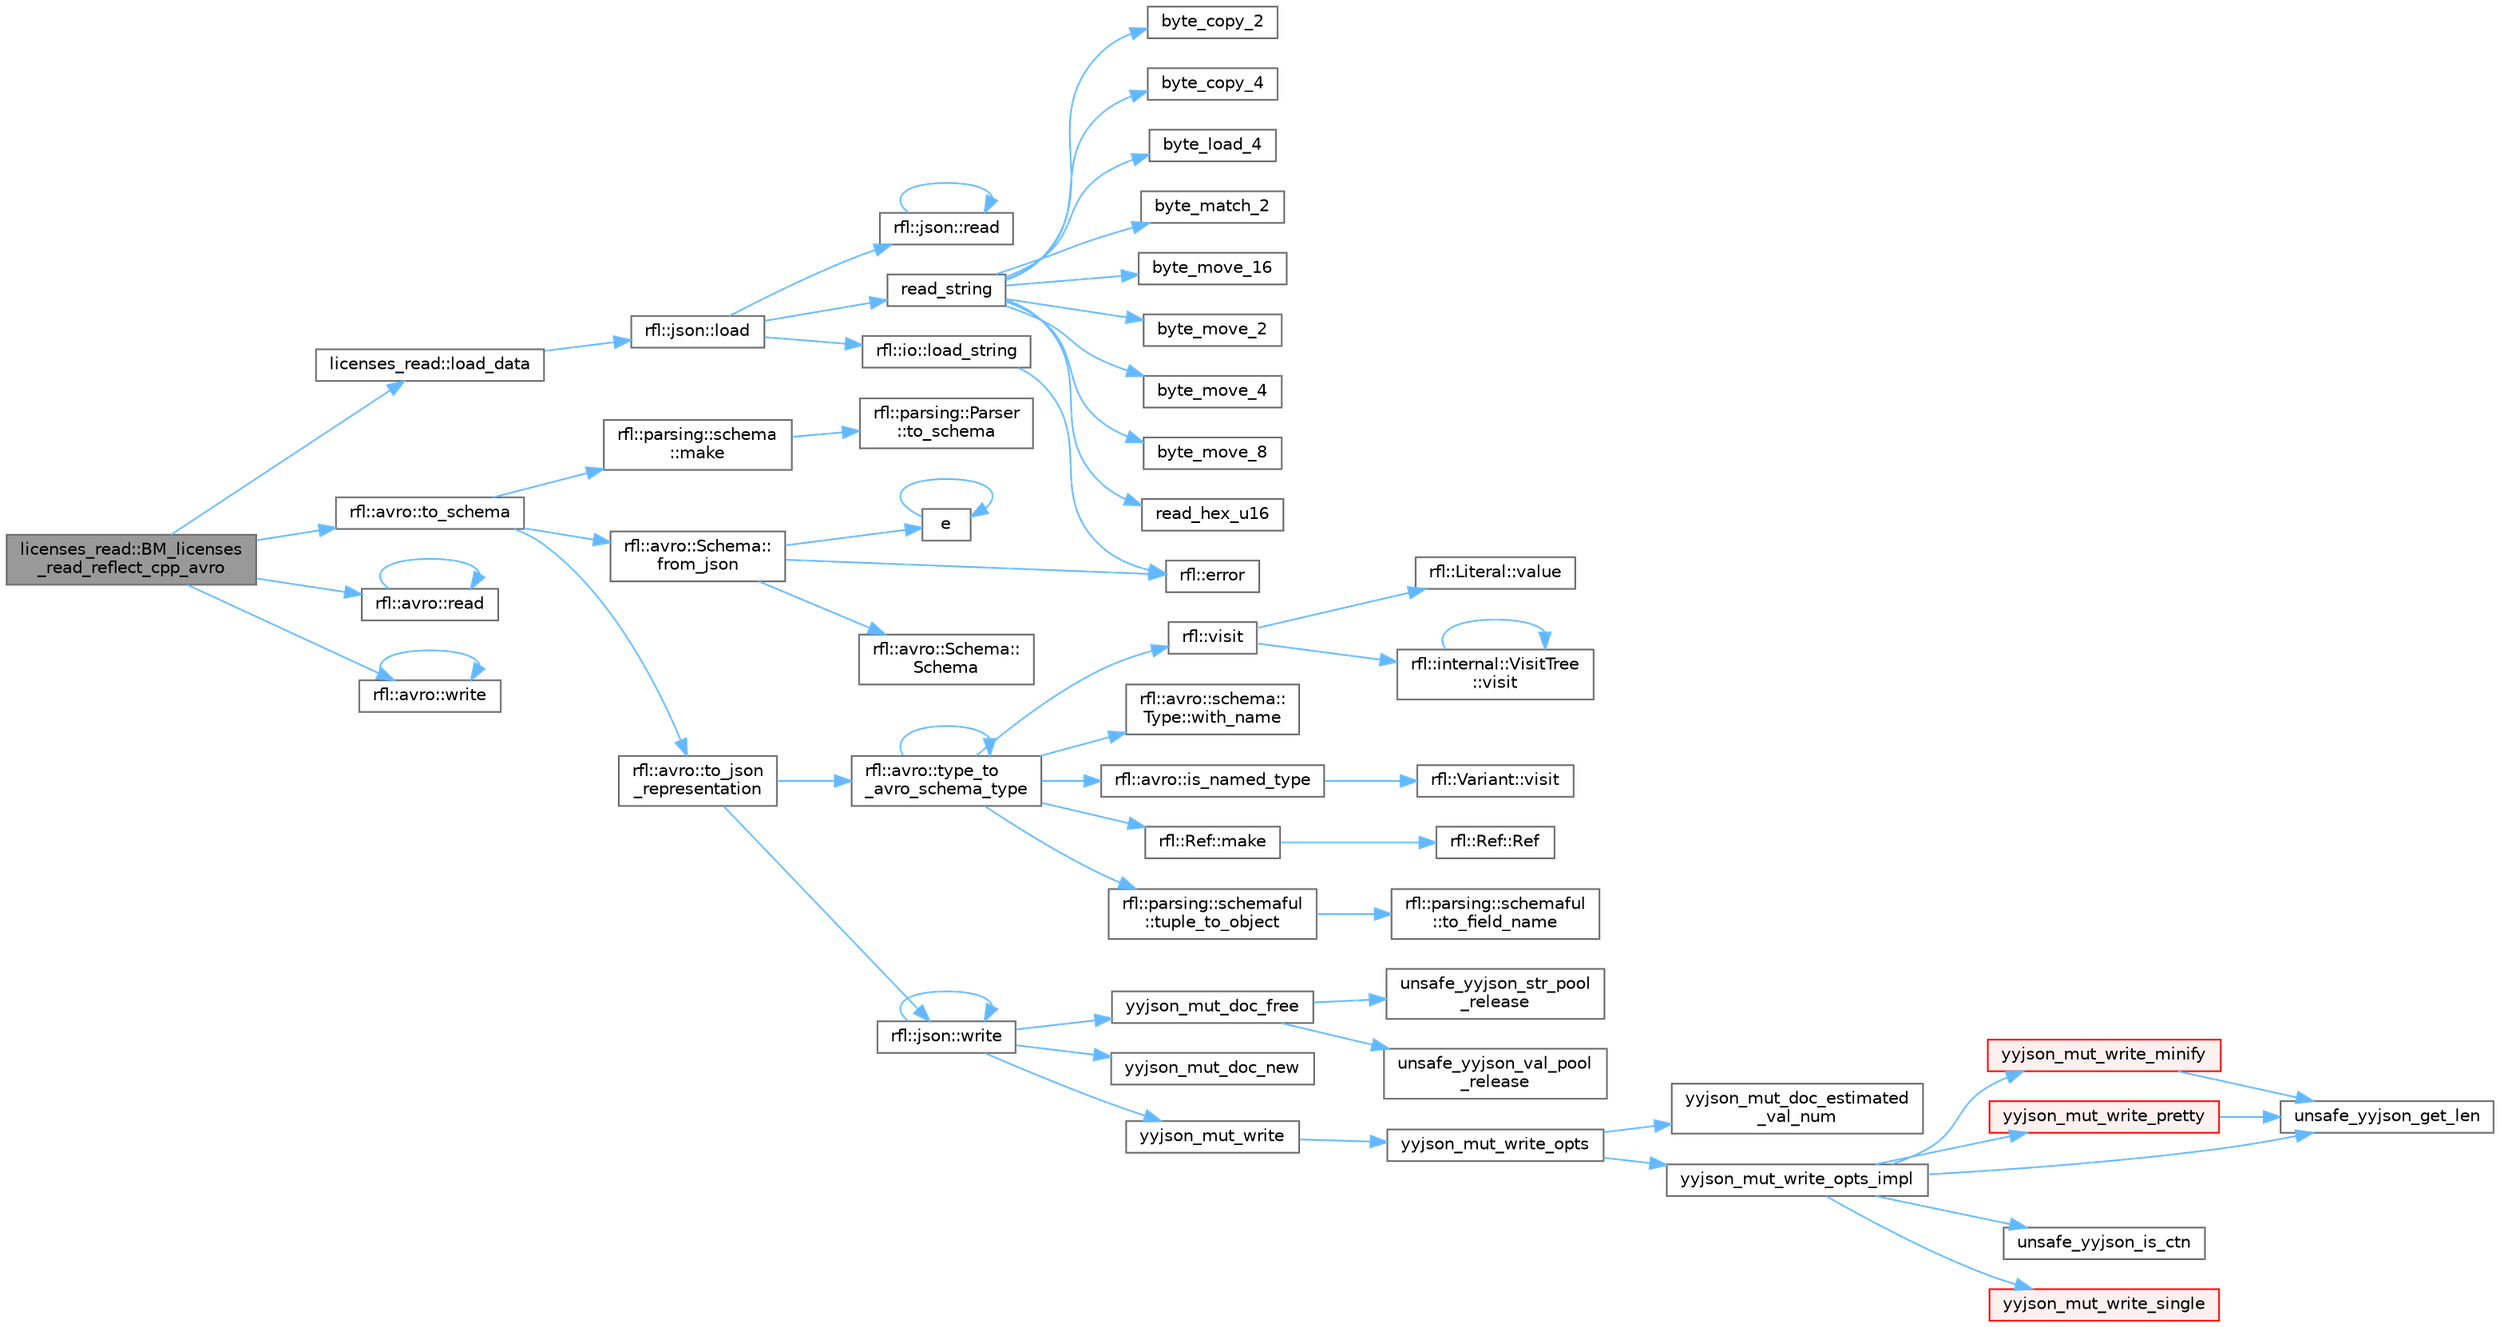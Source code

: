 digraph "licenses_read::BM_licenses_read_reflect_cpp_avro"
{
 // LATEX_PDF_SIZE
  bgcolor="transparent";
  edge [fontname=Helvetica,fontsize=10,labelfontname=Helvetica,labelfontsize=10];
  node [fontname=Helvetica,fontsize=10,shape=box,height=0.2,width=0.4];
  rankdir="LR";
  Node1 [id="Node000001",label="licenses_read::BM_licenses\l_read_reflect_cpp_avro",height=0.2,width=0.4,color="gray40", fillcolor="grey60", style="filled", fontcolor="black",tooltip=" "];
  Node1 -> Node2 [id="edge60_Node000001_Node000002",color="steelblue1",style="solid",tooltip=" "];
  Node2 [id="Node000002",label="licenses_read::load_data",height=0.2,width=0.4,color="grey40", fillcolor="white", style="filled",URL="$namespacelicenses__read.html#af29d6978393f941e6149191e1cbbaef9",tooltip=" "];
  Node2 -> Node3 [id="edge61_Node000002_Node000003",color="steelblue1",style="solid",tooltip=" "];
  Node3 [id="Node000003",label="rfl::json::load",height=0.2,width=0.4,color="grey40", fillcolor="white", style="filled",URL="$namespacerfl_1_1json.html#ad44cd984a06c20921fc621d115e17cab",tooltip=" "];
  Node3 -> Node4 [id="edge62_Node000003_Node000004",color="steelblue1",style="solid",tooltip=" "];
  Node4 [id="Node000004",label="rfl::io::load_string",height=0.2,width=0.4,color="grey40", fillcolor="white", style="filled",URL="$namespacerfl_1_1io.html#abef8f6773d8fd7258ba35772521c371a",tooltip=" "];
  Node4 -> Node5 [id="edge63_Node000004_Node000005",color="steelblue1",style="solid",tooltip=" "];
  Node5 [id="Node000005",label="rfl::error",height=0.2,width=0.4,color="grey40", fillcolor="white", style="filled",URL="$namespacerfl.html#a6625864c6c297dfdc3d3c3ee3181dd8c",tooltip="Shorthand for unexpected error."];
  Node3 -> Node6 [id="edge64_Node000003_Node000006",color="steelblue1",style="solid",tooltip=" "];
  Node6 [id="Node000006",label="rfl::json::read",height=0.2,width=0.4,color="grey40", fillcolor="white", style="filled",URL="$namespacerfl_1_1json.html#a905573518eca04a9c269d1bb32de7dd1",tooltip="Parses an object from a JSON var."];
  Node6 -> Node6 [id="edge65_Node000006_Node000006",color="steelblue1",style="solid",tooltip=" "];
  Node3 -> Node7 [id="edge66_Node000003_Node000007",color="steelblue1",style="solid",tooltip=" "];
  Node7 [id="Node000007",label="read_string",height=0.2,width=0.4,color="grey40", fillcolor="white", style="filled",URL="$yyjson_8c.html#a804945ea7ab88a55f6c71afe2ef28508",tooltip=" "];
  Node7 -> Node8 [id="edge67_Node000007_Node000008",color="steelblue1",style="solid",tooltip=" "];
  Node8 [id="Node000008",label="byte_copy_2",height=0.2,width=0.4,color="grey40", fillcolor="white", style="filled",URL="$yyjson_8c.html#ac6a11726824f52b6413a67488f5a3152",tooltip=" "];
  Node7 -> Node9 [id="edge68_Node000007_Node000009",color="steelblue1",style="solid",tooltip=" "];
  Node9 [id="Node000009",label="byte_copy_4",height=0.2,width=0.4,color="grey40", fillcolor="white", style="filled",URL="$yyjson_8c.html#a98219967baeab34ab615b4ccda0df146",tooltip=" "];
  Node7 -> Node10 [id="edge69_Node000007_Node000010",color="steelblue1",style="solid",tooltip=" "];
  Node10 [id="Node000010",label="byte_load_4",height=0.2,width=0.4,color="grey40", fillcolor="white", style="filled",URL="$yyjson_8c.html#a87c460a03bebacd0dcdad97440488c2b",tooltip=" "];
  Node7 -> Node11 [id="edge70_Node000007_Node000011",color="steelblue1",style="solid",tooltip=" "];
  Node11 [id="Node000011",label="byte_match_2",height=0.2,width=0.4,color="grey40", fillcolor="white", style="filled",URL="$yyjson_8c.html#a3a0b543ccc96758e3d9632773ab82632",tooltip=" "];
  Node7 -> Node12 [id="edge71_Node000007_Node000012",color="steelblue1",style="solid",tooltip=" "];
  Node12 [id="Node000012",label="byte_move_16",height=0.2,width=0.4,color="grey40", fillcolor="white", style="filled",URL="$yyjson_8c.html#a133d71145abef5ab727e5d3bc7d7d3cc",tooltip=" "];
  Node7 -> Node13 [id="edge72_Node000007_Node000013",color="steelblue1",style="solid",tooltip=" "];
  Node13 [id="Node000013",label="byte_move_2",height=0.2,width=0.4,color="grey40", fillcolor="white", style="filled",URL="$yyjson_8c.html#a937b93922fffb9ba4853a8c20954aa5b",tooltip=" "];
  Node7 -> Node14 [id="edge73_Node000007_Node000014",color="steelblue1",style="solid",tooltip=" "];
  Node14 [id="Node000014",label="byte_move_4",height=0.2,width=0.4,color="grey40", fillcolor="white", style="filled",URL="$yyjson_8c.html#aa5ca17990694a6718874be6817b38ed4",tooltip=" "];
  Node7 -> Node15 [id="edge74_Node000007_Node000015",color="steelblue1",style="solid",tooltip=" "];
  Node15 [id="Node000015",label="byte_move_8",height=0.2,width=0.4,color="grey40", fillcolor="white", style="filled",URL="$yyjson_8c.html#a358fd32f651a73a41814fb2229dae049",tooltip=" "];
  Node7 -> Node16 [id="edge75_Node000007_Node000016",color="steelblue1",style="solid",tooltip=" "];
  Node16 [id="Node000016",label="read_hex_u16",height=0.2,width=0.4,color="grey40", fillcolor="white", style="filled",URL="$yyjson_8c.html#add45e53bf46ccf2467cc535d9bd89717",tooltip=" "];
  Node1 -> Node17 [id="edge76_Node000001_Node000017",color="steelblue1",style="solid",tooltip=" "];
  Node17 [id="Node000017",label="rfl::avro::read",height=0.2,width=0.4,color="grey40", fillcolor="white", style="filled",URL="$namespacerfl_1_1avro.html#aea11cfdc519efbaee04bd766ce499db1",tooltip="Parses an object from a AVRO var."];
  Node17 -> Node17 [id="edge77_Node000017_Node000017",color="steelblue1",style="solid",tooltip=" "];
  Node1 -> Node18 [id="edge78_Node000001_Node000018",color="steelblue1",style="solid",tooltip=" "];
  Node18 [id="Node000018",label="rfl::avro::to_schema",height=0.2,width=0.4,color="grey40", fillcolor="white", style="filled",URL="$namespacerfl_1_1avro.html#ab4e4299e148b02882cde0a081a19d533",tooltip="Returns the Avro schema for a class."];
  Node18 -> Node19 [id="edge79_Node000018_Node000019",color="steelblue1",style="solid",tooltip=" "];
  Node19 [id="Node000019",label="rfl::avro::Schema::\lfrom_json",height=0.2,width=0.4,color="grey40", fillcolor="white", style="filled",URL="$classrfl_1_1avro_1_1_schema.html#a0b87feddebe58d04f4c9b4c4c8e96ff1",tooltip=" "];
  Node19 -> Node20 [id="edge80_Node000019_Node000020",color="steelblue1",style="solid",tooltip=" "];
  Node20 [id="Node000020",label="e",height=0.2,width=0.4,color="grey40", fillcolor="white", style="filled",URL="$_cwise__array__power__array_8cpp.html#a9cb86ff854760bf91a154f2724a9101d",tooltip=" "];
  Node20 -> Node20 [id="edge81_Node000020_Node000020",color="steelblue1",style="solid",tooltip=" "];
  Node19 -> Node5 [id="edge82_Node000019_Node000005",color="steelblue1",style="solid",tooltip=" "];
  Node19 -> Node21 [id="edge83_Node000019_Node000021",color="steelblue1",style="solid",tooltip=" "];
  Node21 [id="Node000021",label="rfl::avro::Schema::\lSchema",height=0.2,width=0.4,color="grey40", fillcolor="white", style="filled",URL="$classrfl_1_1avro_1_1_schema.html#afe64e32328ce80341a44c3c3e8ed2eff",tooltip=" "];
  Node18 -> Node22 [id="edge84_Node000018_Node000022",color="steelblue1",style="solid",tooltip=" "];
  Node22 [id="Node000022",label="rfl::parsing::schema\l::make",height=0.2,width=0.4,color="grey40", fillcolor="white", style="filled",URL="$namespacerfl_1_1parsing_1_1schema.html#abde3ab3b84d1e866390452a4bcd9f414",tooltip=" "];
  Node22 -> Node23 [id="edge85_Node000022_Node000023",color="steelblue1",style="solid",tooltip=" "];
  Node23 [id="Node000023",label="rfl::parsing::Parser\l::to_schema",height=0.2,width=0.4,color="grey40", fillcolor="white", style="filled",URL="$structrfl_1_1parsing_1_1_parser.html#a1dafff3e2ac5cc6e4cf8472870a2481f",tooltip="Generates a schema for the underlying type."];
  Node18 -> Node24 [id="edge86_Node000018_Node000024",color="steelblue1",style="solid",tooltip=" "];
  Node24 [id="Node000024",label="rfl::avro::to_json\l_representation",height=0.2,width=0.4,color="grey40", fillcolor="white", style="filled",URL="$namespacerfl_1_1avro.html#ad8970e1bc390f14a2a8b2e4268e3a9e4",tooltip=" "];
  Node24 -> Node25 [id="edge87_Node000024_Node000025",color="steelblue1",style="solid",tooltip=" "];
  Node25 [id="Node000025",label="rfl::avro::type_to\l_avro_schema_type",height=0.2,width=0.4,color="grey40", fillcolor="white", style="filled",URL="$namespacerfl_1_1avro.html#a2bde2fe911f941dfa6ac70073bdfaab4",tooltip=" "];
  Node25 -> Node26 [id="edge88_Node000025_Node000026",color="steelblue1",style="solid",tooltip=" "];
  Node26 [id="Node000026",label="rfl::avro::is_named_type",height=0.2,width=0.4,color="grey40", fillcolor="white", style="filled",URL="$namespacerfl_1_1avro.html#ad309b1262fb37cdb7e4ff4e13e864053",tooltip=" "];
  Node26 -> Node27 [id="edge89_Node000026_Node000027",color="steelblue1",style="solid",tooltip=" "];
  Node27 [id="Node000027",label="rfl::Variant::visit",height=0.2,width=0.4,color="grey40", fillcolor="white", style="filled",URL="$classrfl_1_1_variant.html#ac3b3ce4b10d7ae00df4474bc78f64f6b",tooltip=" "];
  Node25 -> Node28 [id="edge90_Node000025_Node000028",color="steelblue1",style="solid",tooltip=" "];
  Node28 [id="Node000028",label="rfl::Ref::make",height=0.2,width=0.4,color="grey40", fillcolor="white", style="filled",URL="$classrfl_1_1_ref.html#a1501cd0fd114b2dd113fb3abe974275d",tooltip=" "];
  Node28 -> Node29 [id="edge91_Node000028_Node000029",color="steelblue1",style="solid",tooltip=" "];
  Node29 [id="Node000029",label="rfl::Ref::Ref",height=0.2,width=0.4,color="grey40", fillcolor="white", style="filled",URL="$classrfl_1_1_ref.html#a157d7b0b3b1bc2b0833c0843bf056d04",tooltip=" "];
  Node25 -> Node30 [id="edge92_Node000025_Node000030",color="steelblue1",style="solid",tooltip=" "];
  Node30 [id="Node000030",label="rfl::parsing::schemaful\l::tuple_to_object",height=0.2,width=0.4,color="grey40", fillcolor="white", style="filled",URL="$namespacerfl_1_1parsing_1_1schemaful.html#a5b412f7002391ba449648c30b115d142",tooltip=" "];
  Node30 -> Node31 [id="edge93_Node000030_Node000031",color="steelblue1",style="solid",tooltip=" "];
  Node31 [id="Node000031",label="rfl::parsing::schemaful\l::to_field_name",height=0.2,width=0.4,color="grey40", fillcolor="white", style="filled",URL="$namespacerfl_1_1parsing_1_1schemaful.html#a637e665897ba12ed046a7c21720158f4",tooltip=" "];
  Node25 -> Node25 [id="edge94_Node000025_Node000025",color="steelblue1",style="solid",tooltip=" "];
  Node25 -> Node32 [id="edge95_Node000025_Node000032",color="steelblue1",style="solid",tooltip=" "];
  Node32 [id="Node000032",label="rfl::visit",height=0.2,width=0.4,color="grey40", fillcolor="white", style="filled",URL="$namespacerfl.html#ab818223fa1c483a720a5004db13c118b",tooltip=" "];
  Node32 -> Node33 [id="edge96_Node000032_Node000033",color="steelblue1",style="solid",tooltip=" "];
  Node33 [id="Node000033",label="rfl::Literal::value",height=0.2,width=0.4,color="grey40", fillcolor="white", style="filled",URL="$classrfl_1_1_literal.html#a12e1ef9245686c82fd03d9488a06249e",tooltip="Returns the value actually contained in the Literal."];
  Node32 -> Node34 [id="edge97_Node000032_Node000034",color="steelblue1",style="solid",tooltip=" "];
  Node34 [id="Node000034",label="rfl::internal::VisitTree\l::visit",height=0.2,width=0.4,color="grey40", fillcolor="white", style="filled",URL="$structrfl_1_1internal_1_1_visit_tree.html#a0f788884e011cf44fa9ed4f9b80d1bd8",tooltip="Evaluates a visitor pattern using a tree-like structure."];
  Node34 -> Node34 [id="edge98_Node000034_Node000034",color="steelblue1",style="solid",tooltip=" "];
  Node25 -> Node35 [id="edge99_Node000025_Node000035",color="steelblue1",style="solid",tooltip=" "];
  Node35 [id="Node000035",label="rfl::avro::schema::\lType::with_name",height=0.2,width=0.4,color="grey40", fillcolor="white", style="filled",URL="$structrfl_1_1avro_1_1schema_1_1_type.html#a020df2467fc88c2642139b392dec1c16",tooltip=" "];
  Node24 -> Node36 [id="edge100_Node000024_Node000036",color="steelblue1",style="solid",tooltip=" "];
  Node36 [id="Node000036",label="rfl::json::write",height=0.2,width=0.4,color="grey40", fillcolor="white", style="filled",URL="$namespacerfl_1_1json.html#af39a23539424555b8c970d12a58e547f",tooltip="Returns a JSON string."];
  Node36 -> Node36 [id="edge101_Node000036_Node000036",color="steelblue1",style="solid",tooltip=" "];
  Node36 -> Node37 [id="edge102_Node000036_Node000037",color="steelblue1",style="solid",tooltip=" "];
  Node37 [id="Node000037",label="yyjson_mut_doc_free",height=0.2,width=0.4,color="grey40", fillcolor="white", style="filled",URL="$yyjson_8c.html#a473b53dd223f25a117a6fe3b543bfdb1",tooltip=" "];
  Node37 -> Node38 [id="edge103_Node000037_Node000038",color="steelblue1",style="solid",tooltip=" "];
  Node38 [id="Node000038",label="unsafe_yyjson_str_pool\l_release",height=0.2,width=0.4,color="grey40", fillcolor="white", style="filled",URL="$yyjson_8c.html#a68827985804124f8d26d256b07877cf9",tooltip=" "];
  Node37 -> Node39 [id="edge104_Node000037_Node000039",color="steelblue1",style="solid",tooltip=" "];
  Node39 [id="Node000039",label="unsafe_yyjson_val_pool\l_release",height=0.2,width=0.4,color="grey40", fillcolor="white", style="filled",URL="$yyjson_8c.html#a423ab190d8ce947af71ff1a45ab76805",tooltip=" "];
  Node36 -> Node40 [id="edge105_Node000036_Node000040",color="steelblue1",style="solid",tooltip=" "];
  Node40 [id="Node000040",label="yyjson_mut_doc_new",height=0.2,width=0.4,color="grey40", fillcolor="white", style="filled",URL="$yyjson_8c.html#a94a8c1c5f4e47e11e268d7f4c0e4cb1a",tooltip=" "];
  Node36 -> Node41 [id="edge106_Node000036_Node000041",color="steelblue1",style="solid",tooltip=" "];
  Node41 [id="Node000041",label="yyjson_mut_write",height=0.2,width=0.4,color="grey40", fillcolor="white", style="filled",URL="$yyjson_8h.html#a881e2ee3f487385810829df8bc675f1f",tooltip=" "];
  Node41 -> Node42 [id="edge107_Node000041_Node000042",color="steelblue1",style="solid",tooltip=" "];
  Node42 [id="Node000042",label="yyjson_mut_write_opts",height=0.2,width=0.4,color="grey40", fillcolor="white", style="filled",URL="$yyjson_8c.html#a43932e149602ddfcd9257648ea36e553",tooltip=" "];
  Node42 -> Node43 [id="edge108_Node000042_Node000043",color="steelblue1",style="solid",tooltip=" "];
  Node43 [id="Node000043",label="yyjson_mut_doc_estimated\l_val_num",height=0.2,width=0.4,color="grey40", fillcolor="white", style="filled",URL="$yyjson_8c.html#ac9cfbe501c1317baf92c53571c7333ee",tooltip=" "];
  Node42 -> Node44 [id="edge109_Node000042_Node000044",color="steelblue1",style="solid",tooltip=" "];
  Node44 [id="Node000044",label="yyjson_mut_write_opts_impl",height=0.2,width=0.4,color="grey40", fillcolor="white", style="filled",URL="$yyjson_8c.html#a9419498fed912dda63693d15ff91c74c",tooltip=" "];
  Node44 -> Node45 [id="edge110_Node000044_Node000045",color="steelblue1",style="solid",tooltip=" "];
  Node45 [id="Node000045",label="unsafe_yyjson_get_len",height=0.2,width=0.4,color="grey40", fillcolor="white", style="filled",URL="$yyjson_8h.html#a445bf8a7f9981e4797bf95db944ddf8f",tooltip=" "];
  Node44 -> Node46 [id="edge111_Node000044_Node000046",color="steelblue1",style="solid",tooltip=" "];
  Node46 [id="Node000046",label="unsafe_yyjson_is_ctn",height=0.2,width=0.4,color="grey40", fillcolor="white", style="filled",URL="$yyjson_8h.html#afe1e8995e63d29297d569c4a848bf5a2",tooltip=" "];
  Node44 -> Node47 [id="edge112_Node000044_Node000047",color="steelblue1",style="solid",tooltip=" "];
  Node47 [id="Node000047",label="yyjson_mut_write_minify",height=0.2,width=0.4,color="red", fillcolor="#FFF0F0", style="filled",URL="$yyjson_8c.html#a41b0f7caeaed5e6075fdbad6e37daa44",tooltip=" "];
  Node47 -> Node45 [id="edge113_Node000047_Node000045",color="steelblue1",style="solid",tooltip=" "];
  Node44 -> Node109 [id="edge114_Node000044_Node000109",color="steelblue1",style="solid",tooltip=" "];
  Node109 [id="Node000109",label="yyjson_mut_write_pretty",height=0.2,width=0.4,color="red", fillcolor="#FFF0F0", style="filled",URL="$yyjson_8c.html#a5bd41dfbb867b6521e1f7571f3615b0f",tooltip=" "];
  Node109 -> Node45 [id="edge115_Node000109_Node000045",color="steelblue1",style="solid",tooltip=" "];
  Node44 -> Node111 [id="edge116_Node000044_Node000111",color="steelblue1",style="solid",tooltip=" "];
  Node111 [id="Node000111",label="yyjson_mut_write_single",height=0.2,width=0.4,color="red", fillcolor="#FFF0F0", style="filled",URL="$yyjson_8c.html#a6453eece4aede41c7d909075ad2980e0",tooltip=" "];
  Node1 -> Node113 [id="edge117_Node000001_Node000113",color="steelblue1",style="solid",tooltip=" "];
  Node113 [id="Node000113",label="rfl::avro::write",height=0.2,width=0.4,color="grey40", fillcolor="white", style="filled",URL="$namespacerfl_1_1avro.html#a35363ef7356277226dac5c8cb4fb6b4a",tooltip="Returns AVRO bytes."];
  Node113 -> Node113 [id="edge118_Node000113_Node000113",color="steelblue1",style="solid",tooltip=" "];
}
